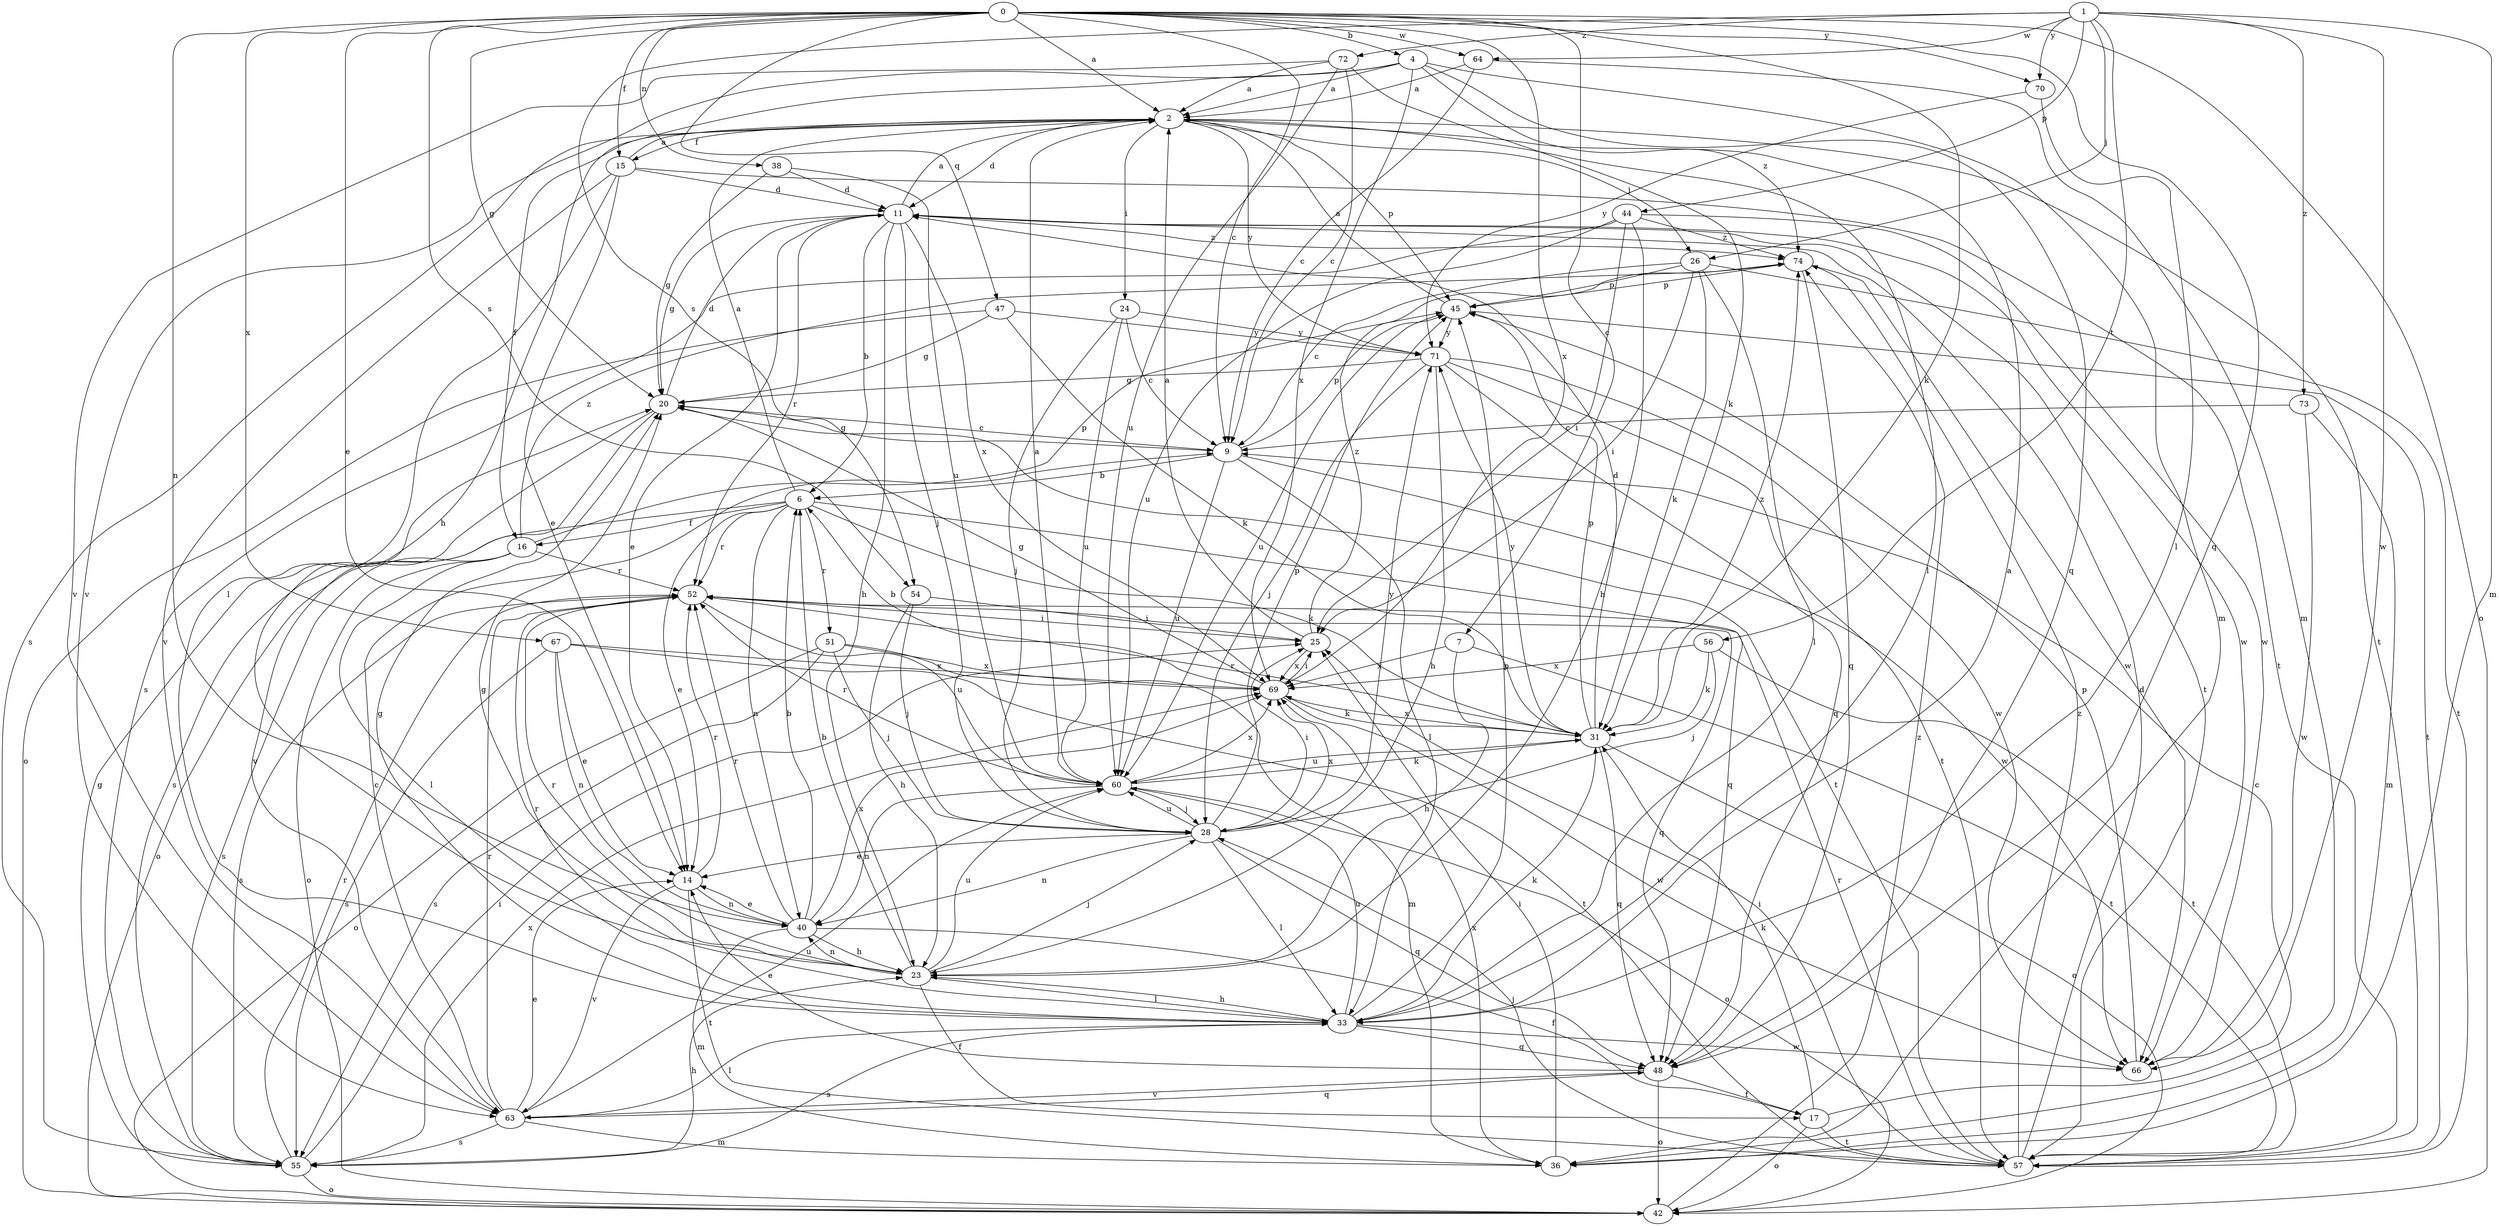 strict digraph  {
0;
1;
2;
4;
6;
7;
9;
11;
14;
15;
16;
17;
20;
23;
24;
25;
26;
28;
31;
33;
36;
38;
40;
42;
44;
45;
47;
48;
51;
52;
54;
55;
56;
57;
60;
63;
64;
66;
67;
69;
70;
71;
72;
73;
74;
0 -> 2  [label=a];
0 -> 4  [label=b];
0 -> 7  [label=c];
0 -> 9  [label=c];
0 -> 14  [label=e];
0 -> 15  [label=f];
0 -> 20  [label=g];
0 -> 31  [label=k];
0 -> 38  [label=n];
0 -> 40  [label=n];
0 -> 42  [label=o];
0 -> 47  [label=q];
0 -> 48  [label=q];
0 -> 54  [label=s];
0 -> 64  [label=w];
0 -> 67  [label=x];
0 -> 69  [label=x];
0 -> 70  [label=y];
1 -> 26  [label=j];
1 -> 36  [label=m];
1 -> 44  [label=p];
1 -> 54  [label=s];
1 -> 56  [label=t];
1 -> 64  [label=w];
1 -> 66  [label=w];
1 -> 70  [label=y];
1 -> 72  [label=z];
1 -> 73  [label=z];
2 -> 11  [label=d];
2 -> 15  [label=f];
2 -> 16  [label=f];
2 -> 24  [label=i];
2 -> 26  [label=j];
2 -> 33  [label=l];
2 -> 45  [label=p];
2 -> 55  [label=s];
2 -> 57  [label=t];
2 -> 71  [label=y];
4 -> 2  [label=a];
4 -> 23  [label=h];
4 -> 36  [label=m];
4 -> 48  [label=q];
4 -> 63  [label=v];
4 -> 69  [label=x];
4 -> 74  [label=z];
6 -> 2  [label=a];
6 -> 14  [label=e];
6 -> 16  [label=f];
6 -> 31  [label=k];
6 -> 40  [label=n];
6 -> 42  [label=o];
6 -> 48  [label=q];
6 -> 51  [label=r];
6 -> 52  [label=r];
7 -> 23  [label=h];
7 -> 57  [label=t];
7 -> 69  [label=x];
9 -> 6  [label=b];
9 -> 20  [label=g];
9 -> 33  [label=l];
9 -> 45  [label=p];
9 -> 60  [label=u];
9 -> 66  [label=w];
11 -> 2  [label=a];
11 -> 6  [label=b];
11 -> 14  [label=e];
11 -> 20  [label=g];
11 -> 23  [label=h];
11 -> 28  [label=j];
11 -> 52  [label=r];
11 -> 57  [label=t];
11 -> 66  [label=w];
11 -> 69  [label=x];
11 -> 74  [label=z];
14 -> 40  [label=n];
14 -> 52  [label=r];
14 -> 57  [label=t];
14 -> 63  [label=v];
15 -> 2  [label=a];
15 -> 11  [label=d];
15 -> 14  [label=e];
15 -> 33  [label=l];
15 -> 57  [label=t];
15 -> 63  [label=v];
16 -> 33  [label=l];
16 -> 42  [label=o];
16 -> 45  [label=p];
16 -> 52  [label=r];
16 -> 55  [label=s];
16 -> 74  [label=z];
17 -> 9  [label=c];
17 -> 31  [label=k];
17 -> 42  [label=o];
17 -> 57  [label=t];
20 -> 9  [label=c];
20 -> 11  [label=d];
20 -> 55  [label=s];
20 -> 57  [label=t];
20 -> 63  [label=v];
23 -> 6  [label=b];
23 -> 17  [label=f];
23 -> 20  [label=g];
23 -> 28  [label=j];
23 -> 33  [label=l];
23 -> 40  [label=n];
23 -> 52  [label=r];
23 -> 60  [label=u];
24 -> 9  [label=c];
24 -> 28  [label=j];
24 -> 60  [label=u];
24 -> 71  [label=y];
25 -> 2  [label=a];
25 -> 69  [label=x];
25 -> 74  [label=z];
26 -> 9  [label=c];
26 -> 25  [label=i];
26 -> 31  [label=k];
26 -> 33  [label=l];
26 -> 45  [label=p];
26 -> 57  [label=t];
28 -> 14  [label=e];
28 -> 25  [label=i];
28 -> 33  [label=l];
28 -> 40  [label=n];
28 -> 45  [label=p];
28 -> 48  [label=q];
28 -> 60  [label=u];
28 -> 69  [label=x];
28 -> 71  [label=y];
31 -> 11  [label=d];
31 -> 42  [label=o];
31 -> 45  [label=p];
31 -> 48  [label=q];
31 -> 52  [label=r];
31 -> 60  [label=u];
31 -> 69  [label=x];
31 -> 71  [label=y];
31 -> 74  [label=z];
33 -> 2  [label=a];
33 -> 20  [label=g];
33 -> 23  [label=h];
33 -> 31  [label=k];
33 -> 45  [label=p];
33 -> 48  [label=q];
33 -> 52  [label=r];
33 -> 55  [label=s];
33 -> 60  [label=u];
33 -> 66  [label=w];
36 -> 25  [label=i];
36 -> 69  [label=x];
38 -> 11  [label=d];
38 -> 20  [label=g];
38 -> 60  [label=u];
40 -> 6  [label=b];
40 -> 14  [label=e];
40 -> 17  [label=f];
40 -> 23  [label=h];
40 -> 36  [label=m];
40 -> 52  [label=r];
40 -> 69  [label=x];
42 -> 74  [label=z];
44 -> 23  [label=h];
44 -> 25  [label=i];
44 -> 55  [label=s];
44 -> 60  [label=u];
44 -> 66  [label=w];
44 -> 74  [label=z];
45 -> 2  [label=a];
45 -> 57  [label=t];
45 -> 60  [label=u];
45 -> 71  [label=y];
47 -> 20  [label=g];
47 -> 31  [label=k];
47 -> 42  [label=o];
47 -> 71  [label=y];
48 -> 14  [label=e];
48 -> 17  [label=f];
48 -> 42  [label=o];
48 -> 63  [label=v];
51 -> 28  [label=j];
51 -> 36  [label=m];
51 -> 42  [label=o];
51 -> 55  [label=s];
51 -> 69  [label=x];
52 -> 25  [label=i];
52 -> 48  [label=q];
52 -> 55  [label=s];
52 -> 60  [label=u];
54 -> 23  [label=h];
54 -> 25  [label=i];
54 -> 28  [label=j];
55 -> 20  [label=g];
55 -> 23  [label=h];
55 -> 25  [label=i];
55 -> 42  [label=o];
55 -> 52  [label=r];
55 -> 69  [label=x];
56 -> 28  [label=j];
56 -> 31  [label=k];
56 -> 57  [label=t];
56 -> 69  [label=x];
57 -> 11  [label=d];
57 -> 25  [label=i];
57 -> 28  [label=j];
57 -> 52  [label=r];
57 -> 74  [label=z];
60 -> 2  [label=a];
60 -> 28  [label=j];
60 -> 31  [label=k];
60 -> 40  [label=n];
60 -> 42  [label=o];
60 -> 52  [label=r];
60 -> 69  [label=x];
63 -> 9  [label=c];
63 -> 14  [label=e];
63 -> 33  [label=l];
63 -> 36  [label=m];
63 -> 48  [label=q];
63 -> 52  [label=r];
63 -> 55  [label=s];
63 -> 60  [label=u];
64 -> 2  [label=a];
64 -> 9  [label=c];
64 -> 36  [label=m];
66 -> 45  [label=p];
67 -> 14  [label=e];
67 -> 40  [label=n];
67 -> 55  [label=s];
67 -> 57  [label=t];
67 -> 69  [label=x];
69 -> 6  [label=b];
69 -> 20  [label=g];
69 -> 25  [label=i];
69 -> 31  [label=k];
69 -> 66  [label=w];
70 -> 33  [label=l];
70 -> 71  [label=y];
71 -> 20  [label=g];
71 -> 23  [label=h];
71 -> 28  [label=j];
71 -> 48  [label=q];
71 -> 57  [label=t];
71 -> 66  [label=w];
72 -> 2  [label=a];
72 -> 9  [label=c];
72 -> 31  [label=k];
72 -> 60  [label=u];
72 -> 63  [label=v];
73 -> 9  [label=c];
73 -> 36  [label=m];
73 -> 66  [label=w];
74 -> 45  [label=p];
74 -> 48  [label=q];
74 -> 66  [label=w];
}
